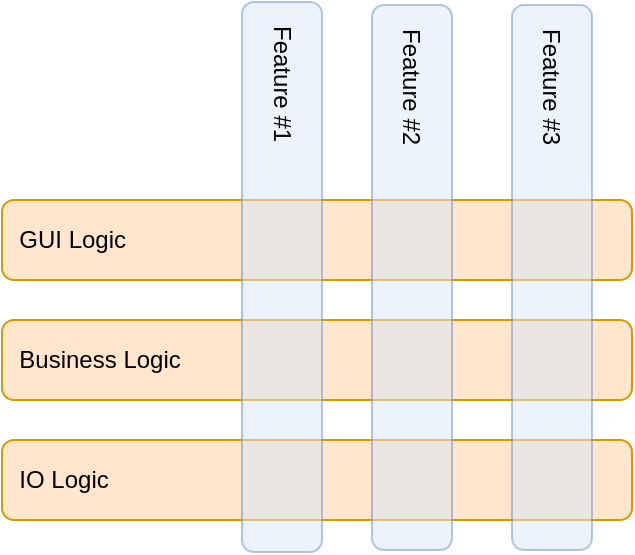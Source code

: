<mxfile version="13.7.9" type="device"><diagram id="Ihs5kSR8CF1YlPRVY3sd" name="Page-1"><mxGraphModel dx="1074" dy="954" grid="1" gridSize="10" guides="1" tooltips="1" connect="1" arrows="1" fold="1" page="1" pageScale="1" pageWidth="1100" pageHeight="850" math="0" shadow="0"><root><mxCell id="0"/><mxCell id="1" parent="0"/><mxCell id="8urm_DAVMithv-jTpVSm-3" value="&amp;nbsp; IO Logic" style="rounded=1;whiteSpace=wrap;html=1;align=left;fillColor=#ffe6cc;strokeColor=#d79b00;" vertex="1" parent="1"><mxGeometry x="35" y="265" width="315" height="40" as="geometry"/></mxCell><mxCell id="8urm_DAVMithv-jTpVSm-5" value="&amp;nbsp; Business Logic" style="rounded=1;whiteSpace=wrap;html=1;align=left;fillColor=#ffe6cc;strokeColor=#d79b00;" vertex="1" parent="1"><mxGeometry x="35" y="205" width="315" height="40" as="geometry"/></mxCell><mxCell id="8urm_DAVMithv-jTpVSm-6" value="&amp;nbsp; GUI Logic" style="rounded=1;whiteSpace=wrap;html=1;align=left;fillColor=#ffe6cc;strokeColor=#d79b00;" vertex="1" parent="1"><mxGeometry x="35" y="145" width="315" height="40" as="geometry"/></mxCell><mxCell id="8urm_DAVMithv-jTpVSm-9" value="&amp;nbsp; &amp;nbsp;Feature #1" style="rounded=1;whiteSpace=wrap;html=1;rotation=90;align=left;fillColor=#dae8fc;strokeColor=#6c8ebf;opacity=50;" vertex="1" parent="1"><mxGeometry x="37.5" y="163.5" width="275" height="40" as="geometry"/></mxCell><mxCell id="8urm_DAVMithv-jTpVSm-13" value="&amp;nbsp; &amp;nbsp;Feature #2" style="rounded=1;whiteSpace=wrap;html=1;rotation=90;align=left;fillColor=#dae8fc;strokeColor=#6c8ebf;opacity=50;" vertex="1" parent="1"><mxGeometry x="103.75" y="163.75" width="272.5" height="40" as="geometry"/></mxCell><mxCell id="8urm_DAVMithv-jTpVSm-14" value="&amp;nbsp; &amp;nbsp;Feature #3" style="rounded=1;whiteSpace=wrap;html=1;rotation=90;align=left;fillColor=#dae8fc;strokeColor=#6c8ebf;opacity=50;" vertex="1" parent="1"><mxGeometry x="173.75" y="163.75" width="272.5" height="40" as="geometry"/></mxCell></root></mxGraphModel></diagram></mxfile>